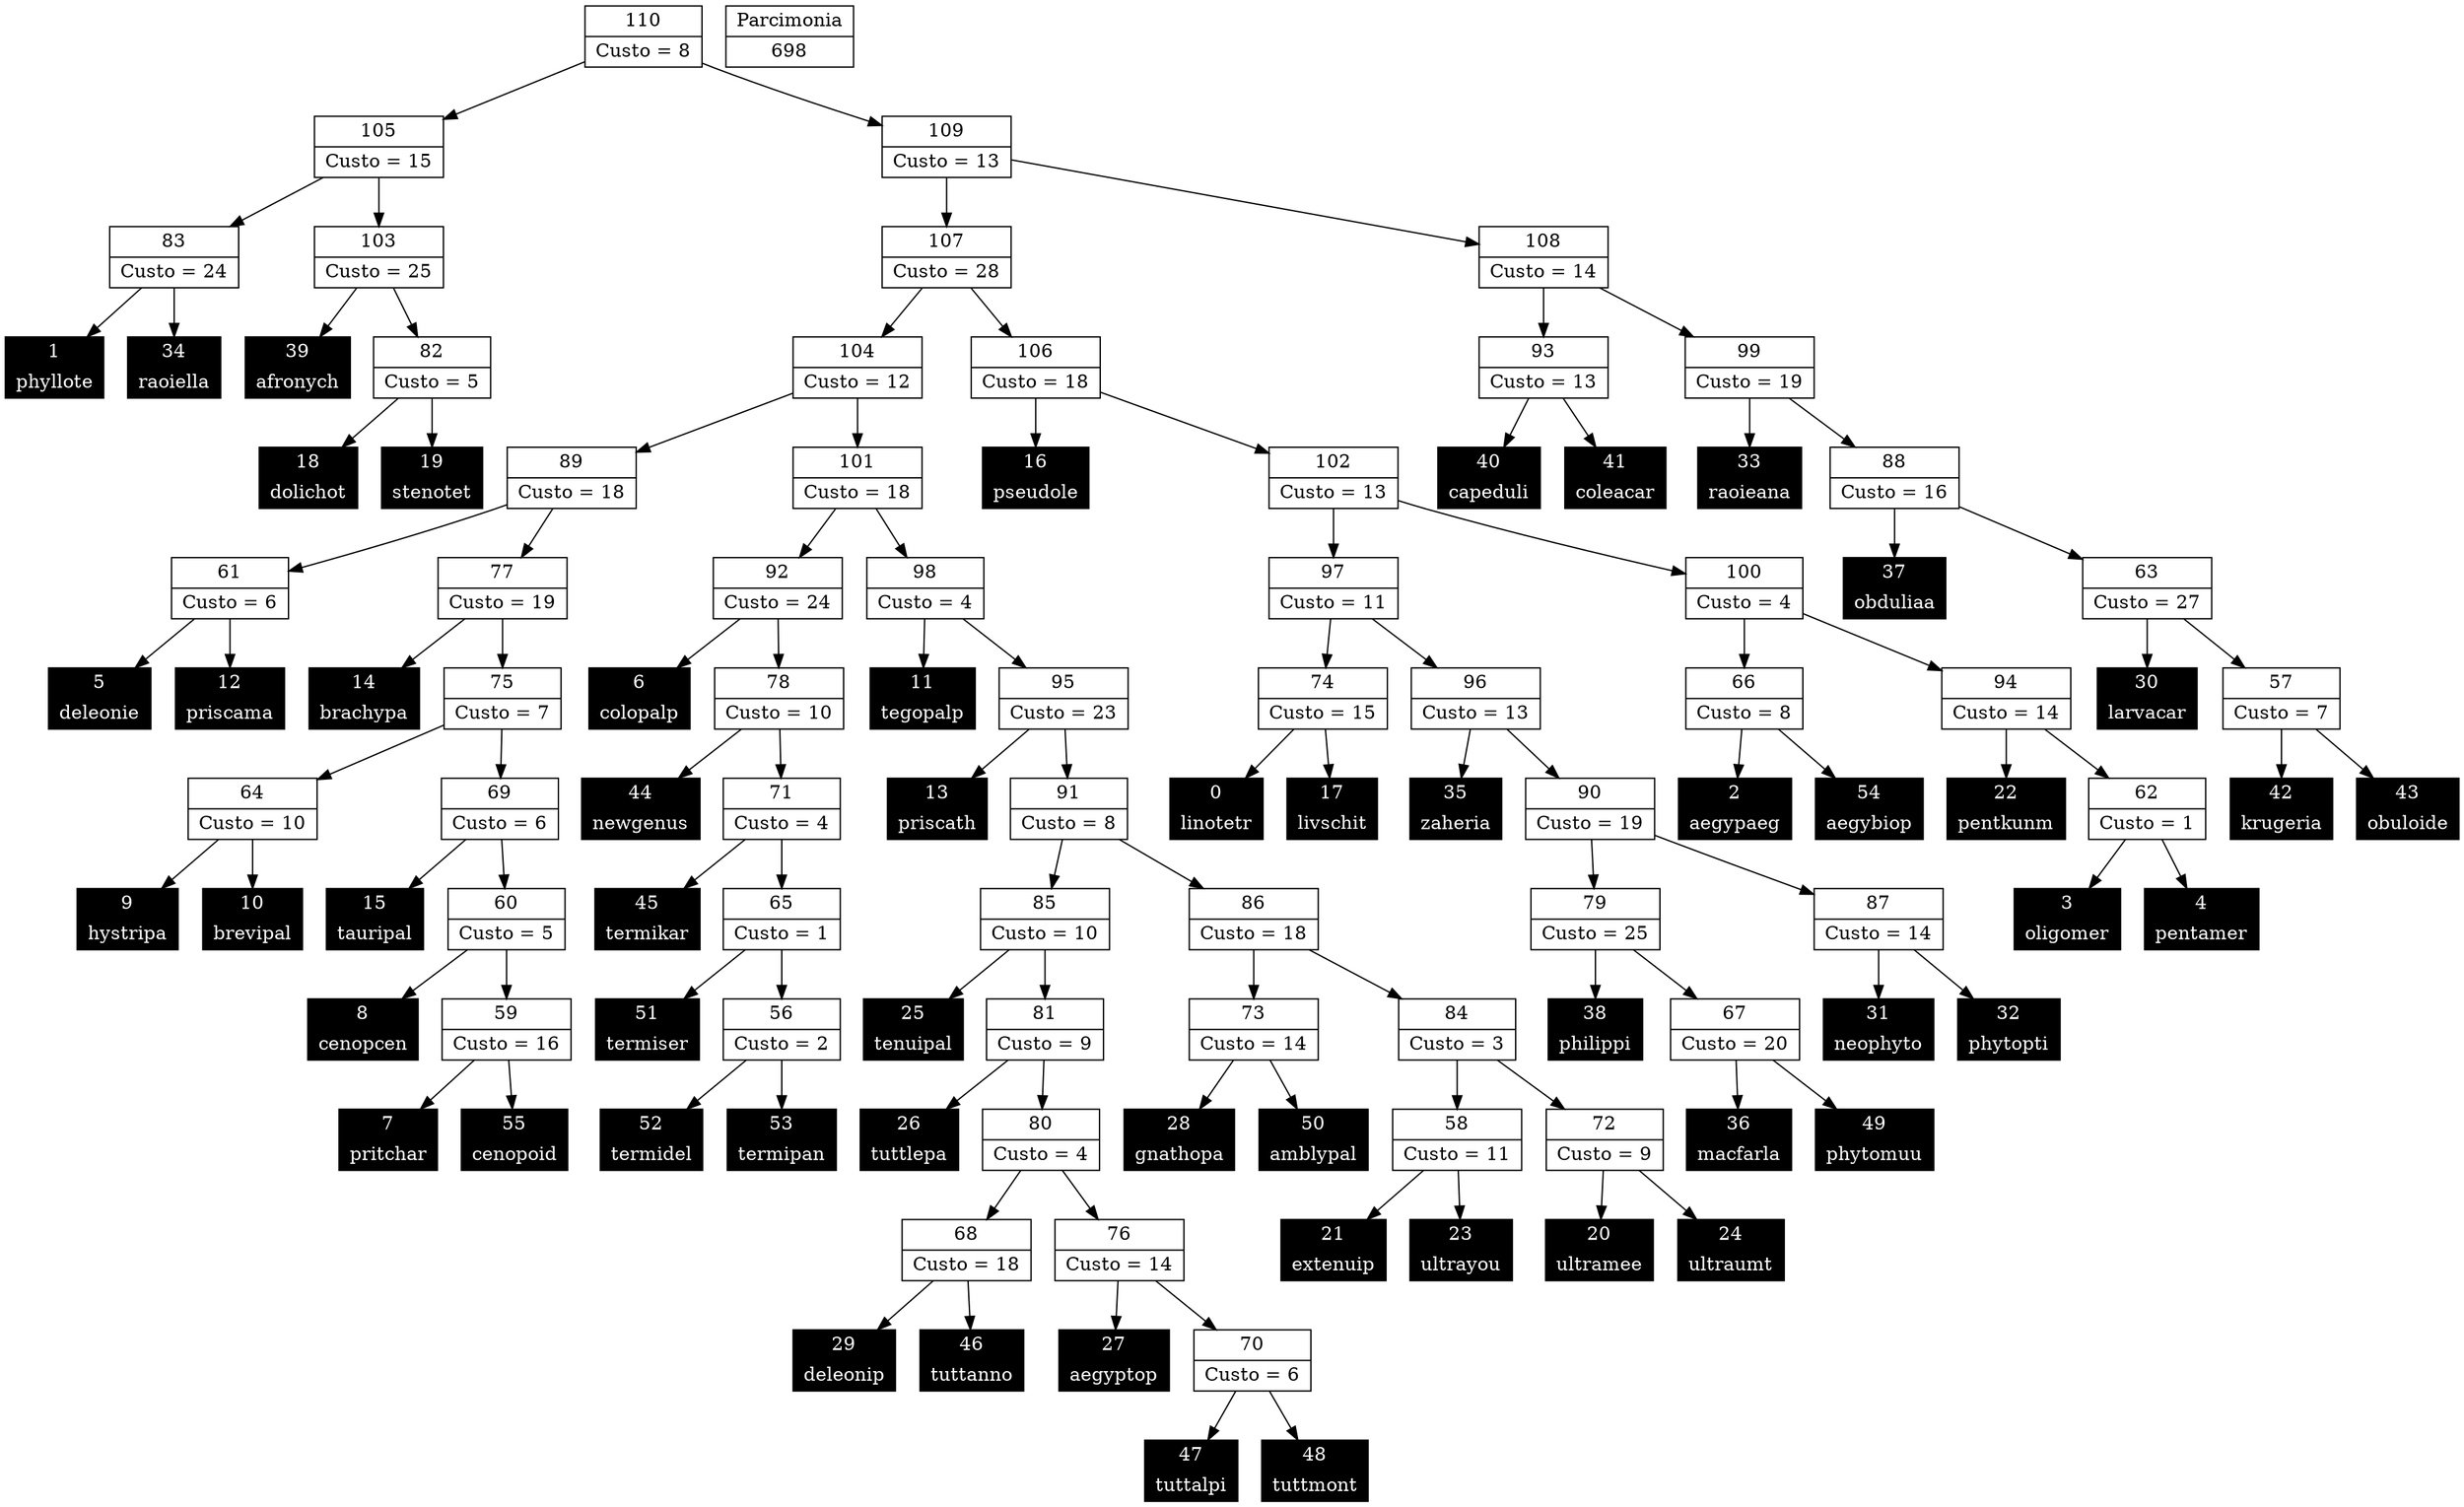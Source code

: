 Digraph G {
0 [shape="record", label="{0 | linotetr}",style=filled, color=black, fontcolor=white,fontsize=14, height=0.5]
1 [shape="record", label="{1 | phyllote}",style=filled, color=black, fontcolor=white,fontsize=14, height=0.5]
2 [shape="record", label="{2 | aegypaeg}",style=filled, color=black, fontcolor=white,fontsize=14, height=0.5]
3 [shape="record", label="{3 | oligomer}",style=filled, color=black, fontcolor=white,fontsize=14, height=0.5]
4 [shape="record", label="{4 | pentamer}",style=filled, color=black, fontcolor=white,fontsize=14, height=0.5]
5 [shape="record", label="{5 | deleonie}",style=filled, color=black, fontcolor=white,fontsize=14, height=0.5]
6 [shape="record", label="{6 | colopalp}",style=filled, color=black, fontcolor=white,fontsize=14, height=0.5]
7 [shape="record", label="{7 | pritchar}",style=filled, color=black, fontcolor=white,fontsize=14, height=0.5]
8 [shape="record", label="{8 | cenopcen}",style=filled, color=black, fontcolor=white,fontsize=14, height=0.5]
9 [shape="record", label="{9 | hystripa}",style=filled, color=black, fontcolor=white,fontsize=14, height=0.5]
10 [shape="record", label="{10 | brevipal}",style=filled, color=black, fontcolor=white,fontsize=14, height=0.5]
11 [shape="record", label="{11 | tegopalp}",style=filled, color=black, fontcolor=white,fontsize=14, height=0.5]
12 [shape="record", label="{12 | priscama}",style=filled, color=black, fontcolor=white,fontsize=14, height=0.5]
13 [shape="record", label="{13 | priscath}",style=filled, color=black, fontcolor=white,fontsize=14, height=0.5]
14 [shape="record", label="{14 | brachypa}",style=filled, color=black, fontcolor=white,fontsize=14, height=0.5]
15 [shape="record", label="{15 | tauripal}",style=filled, color=black, fontcolor=white,fontsize=14, height=0.5]
16 [shape="record", label="{16 | pseudole}",style=filled, color=black, fontcolor=white,fontsize=14, height=0.5]
17 [shape="record", label="{17 | livschit}",style=filled, color=black, fontcolor=white,fontsize=14, height=0.5]
18 [shape="record", label="{18 | dolichot}",style=filled, color=black, fontcolor=white,fontsize=14, height=0.5]
19 [shape="record", label="{19 | stenotet}",style=filled, color=black, fontcolor=white,fontsize=14, height=0.5]
20 [shape="record", label="{20 | ultramee}",style=filled, color=black, fontcolor=white,fontsize=14, height=0.5]
21 [shape="record", label="{21 | extenuip}",style=filled, color=black, fontcolor=white,fontsize=14, height=0.5]
22 [shape="record", label="{22 | pentkunm}",style=filled, color=black, fontcolor=white,fontsize=14, height=0.5]
23 [shape="record", label="{23 | ultrayou}",style=filled, color=black, fontcolor=white,fontsize=14, height=0.5]
24 [shape="record", label="{24 | ultraumt}",style=filled, color=black, fontcolor=white,fontsize=14, height=0.5]
25 [shape="record", label="{25 | tenuipal}",style=filled, color=black, fontcolor=white,fontsize=14, height=0.5]
26 [shape="record", label="{26 | tuttlepa}",style=filled, color=black, fontcolor=white,fontsize=14, height=0.5]
27 [shape="record", label="{27 | aegyptop}",style=filled, color=black, fontcolor=white,fontsize=14, height=0.5]
28 [shape="record", label="{28 | gnathopa}",style=filled, color=black, fontcolor=white,fontsize=14, height=0.5]
29 [shape="record", label="{29 | deleonip}",style=filled, color=black, fontcolor=white,fontsize=14, height=0.5]
30 [shape="record", label="{30 | larvacar}",style=filled, color=black, fontcolor=white,fontsize=14, height=0.5]
31 [shape="record", label="{31 | neophyto}",style=filled, color=black, fontcolor=white,fontsize=14, height=0.5]
32 [shape="record", label="{32 | phytopti}",style=filled, color=black, fontcolor=white,fontsize=14, height=0.5]
33 [shape="record", label="{33 | raoieana}",style=filled, color=black, fontcolor=white,fontsize=14, height=0.5]
34 [shape="record", label="{34 | raoiella}",style=filled, color=black, fontcolor=white,fontsize=14, height=0.5]
35 [shape="record", label="{35 | zaheria}",style=filled, color=black, fontcolor=white,fontsize=14, height=0.5]
36 [shape="record", label="{36 | macfarla}",style=filled, color=black, fontcolor=white,fontsize=14, height=0.5]
37 [shape="record", label="{37 | obduliaa}",style=filled, color=black, fontcolor=white,fontsize=14, height=0.5]
38 [shape="record", label="{38 | philippi}",style=filled, color=black, fontcolor=white,fontsize=14, height=0.5]
39 [shape="record", label="{39 | afronych}",style=filled, color=black, fontcolor=white,fontsize=14, height=0.5]
40 [shape="record", label="{40 | capeduli}",style=filled, color=black, fontcolor=white,fontsize=14, height=0.5]
41 [shape="record", label="{41 | coleacar}",style=filled, color=black, fontcolor=white,fontsize=14, height=0.5]
42 [shape="record", label="{42 | krugeria}",style=filled, color=black, fontcolor=white,fontsize=14, height=0.5]
43 [shape="record", label="{43 | obuloide}",style=filled, color=black, fontcolor=white,fontsize=14, height=0.5]
44 [shape="record", label="{44 | newgenus}",style=filled, color=black, fontcolor=white,fontsize=14, height=0.5]
45 [shape="record", label="{45 | termikar}",style=filled, color=black, fontcolor=white,fontsize=14, height=0.5]
46 [shape="record", label="{46 | tuttanno}",style=filled, color=black, fontcolor=white,fontsize=14, height=0.5]
47 [shape="record", label="{47 | tuttalpi}",style=filled, color=black, fontcolor=white,fontsize=14, height=0.5]
48 [shape="record", label="{48 | tuttmont}",style=filled, color=black, fontcolor=white,fontsize=14, height=0.5]
49 [shape="record", label="{49 | phytomuu}",style=filled, color=black, fontcolor=white,fontsize=14, height=0.5]
50 [shape="record", label="{50 | amblypal}",style=filled, color=black, fontcolor=white,fontsize=14, height=0.5]
51 [shape="record", label="{51 | termiser}",style=filled, color=black, fontcolor=white,fontsize=14, height=0.5]
52 [shape="record", label="{52 | termidel}",style=filled, color=black, fontcolor=white,fontsize=14, height=0.5]
53 [shape="record", label="{53 | termipan}",style=filled, color=black, fontcolor=white,fontsize=14, height=0.5]
54 [shape="record", label="{54 | aegybiop}",style=filled, color=black, fontcolor=white,fontsize=14, height=0.5]
55 [shape="record", label="{55 | cenopoid}",style=filled, color=black, fontcolor=white,fontsize=14, height=0.5]
56 [shape="record", label="{56|Custo = 2}"]
57 [shape="record", label="{57|Custo = 7}"]
58 [shape="record", label="{58|Custo = 11}"]
59 [shape="record", label="{59|Custo = 16}"]
60 [shape="record", label="{60|Custo = 5}"]
61 [shape="record", label="{61|Custo = 6}"]
62 [shape="record", label="{62|Custo = 1}"]
63 [shape="record", label="{63|Custo = 27}"]
64 [shape="record", label="{64|Custo = 10}"]
65 [shape="record", label="{65|Custo = 1}"]
66 [shape="record", label="{66|Custo = 8}"]
67 [shape="record", label="{67|Custo = 20}"]
68 [shape="record", label="{68|Custo = 18}"]
69 [shape="record", label="{69|Custo = 6}"]
70 [shape="record", label="{70|Custo = 6}"]
71 [shape="record", label="{71|Custo = 4}"]
72 [shape="record", label="{72|Custo = 9}"]
73 [shape="record", label="{73|Custo = 14}"]
74 [shape="record", label="{74|Custo = 15}"]
75 [shape="record", label="{75|Custo = 7}"]
76 [shape="record", label="{76|Custo = 14}"]
77 [shape="record", label="{77|Custo = 19}"]
78 [shape="record", label="{78|Custo = 10}"]
79 [shape="record", label="{79|Custo = 25}"]
80 [shape="record", label="{80|Custo = 4}"]
81 [shape="record", label="{81|Custo = 9}"]
82 [shape="record", label="{82|Custo = 5}"]
83 [shape="record", label="{83|Custo = 24}"]
84 [shape="record", label="{84|Custo = 3}"]
85 [shape="record", label="{85|Custo = 10}"]
86 [shape="record", label="{86|Custo = 18}"]
87 [shape="record", label="{87|Custo = 14}"]
88 [shape="record", label="{88|Custo = 16}"]
89 [shape="record", label="{89|Custo = 18}"]
90 [shape="record", label="{90|Custo = 19}"]
91 [shape="record", label="{91|Custo = 8}"]
92 [shape="record", label="{92|Custo = 24}"]
93 [shape="record", label="{93|Custo = 13}"]
94 [shape="record", label="{94|Custo = 14}"]
95 [shape="record", label="{95|Custo = 23}"]
96 [shape="record", label="{96|Custo = 13}"]
97 [shape="record", label="{97|Custo = 11}"]
98 [shape="record", label="{98|Custo = 4}"]
99 [shape="record", label="{99|Custo = 19}"]
100 [shape="record", label="{100|Custo = 4}"]
101 [shape="record", label="{101|Custo = 18}"]
102 [shape="record", label="{102|Custo = 13}"]
103 [shape="record", label="{103|Custo = 25}"]
104 [shape="record", label="{104|Custo = 12}"]
105 [shape="record", label="{105|Custo = 15}"]
106 [shape="record", label="{106|Custo = 18}"]
107 [shape="record", label="{107|Custo = 28}"]
108 [shape="record", label="{108|Custo = 14}"]
109 [shape="record", label="{109|Custo = 13}"]
110 [shape="record", label="{110|Custo = 8}"]

56->53
56->52
57->43
57->42
58->23
58->21
59->55
59->7
60->59
60->8
61->12
61->5
62->4
62->3
63->57
63->30
64->10
64->9
65->56
65->51
66->54
66->2
67->49
67->36
68->46
68->29
69->60
69->15
70->48
70->47
71->65
71->45
72->24
72->20
73->50
73->28
74->17
74->0
75->69
75->64
76->70
76->27
77->75
77->14
78->71
78->44
79->67
79->38
80->76
80->68
81->80
81->26
82->19
82->18
83->34
83->1
84->72
84->58
85->81
85->25
86->84
86->73
87->32
87->31
88->63
88->37
89->77
89->61
90->87
90->79
91->86
91->85
92->78
92->6
93->41
93->40
94->62
94->22
95->91
95->13
96->90
96->35
97->96
97->74
98->95
98->11
99->88
99->33
100->94
100->66
101->98
101->92
102->100
102->97
103->82
103->39
104->101
104->89
105->103
105->83
106->102
106->16
107->106
107->104
108->99
108->93
109->108
109->107
110->109
110->105

698 [shape="record", label="{Parcimonia|698}"]
}